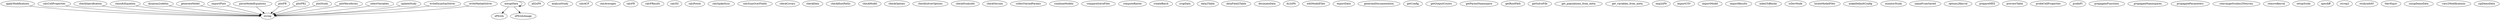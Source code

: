 /* Created by mdot for Matlab */
digraph m2html {
  applyModifications -> strrep;
  calcCellProperties -> strrep;
  checkSpecification -> strrep;
  classifyEquation -> strrep;
  dynasim2odefun -> strrep;
  generateModel -> strrep;
  importPlots -> strrep;
  mergeData -> mergeData;
  mergeData -> xPlt2ds;
  mergeData -> xPlt2dsImage;
  parseModelEquations -> strrep;
  plotFR -> strrep;
  plotFR2 -> strrep;
  plotStudy -> strrep;
  plotWaveforms -> strrep;
  selectVariables -> strrep;
  updateStudy -> strrep;
  writeDynaSimSolver -> strrep;
  writeMatlabSolver -> strrep;

  all2xPlt [URL="all2xPlt.html"];
  analyzeStudy [URL="analyzeStudy.html"];
  applyModifications [URL="applyModifications.html"];
  calcACF [URL="calcACF.html"];
  calcAverages [URL="calcAverages.html"];
  calcCellProperties [URL="calcCellProperties.html"];
  calcFR [URL="calcFR.html"];
  calcFRmulti [URL="calcFRmulti.html"];
  calcISI [URL="calcISI.html"];
  calcPower [URL="calcPower.html"];
  calcSpikeSync [URL="calcSpikeSync.html"];
  calcSumOverFields [URL="calcSumOverFields.html"];
  checkCovary [URL="checkCovary.html"];
  checkData [URL="checkData.html"];
  checkHostPaths [URL="checkHostPaths.html"];
  checkModel [URL="checkModel.html"];
  checkOptions [URL="checkOptions.html"];
  checkSolverOptions [URL="checkSolverOptions.html"];
  checkSpecification [URL="checkSpecification.html"];
  checkStudyinfo [URL="checkStudyinfo.html"];
  checkVersion [URL="checkVersion.html"];
  classifyEquation [URL="classifyEquation.html"];
  collectVariedParams [URL="collectVariedParams.html"];
  combineModels [URL="combineModels.html"];
  compareSolveFiles [URL="compareSolveFiles.html"];
  computeRaster [URL="computeRaster.html"];
  createBatch [URL="createBatch.html"];
  cropData [URL="cropData.html"];
  data2Table [URL="data2Table.html"];
  dataField2Table [URL="dataField2Table.html"];
  decimateData [URL="decimateData.html"];
  ds2xPlt [URL="ds2xPlt.html"];
  dynasim2odefun [URL="dynasim2odefun.html"];
  editModelFiles [URL="editModelFiles.html"];
  exportData [URL="exportData.html"];
  generateDocumentation [URL="generateDocumentation.html"];
  generateModel [URL="generateModel.html"];
  getConfig [URL="getConfig.html"];
  getOutputCounts [URL="getOutputCounts.html"];
  getParentNamespace [URL="getParentNamespace.html"];
  getRootPath [URL="getRootPath.html"];
  getSolveFile [URL="getSolveFile.html"];
  get_populations_from_meta [URL="get_populations_from_meta.html"];
  get_variables_from_meta [URL="get_variables_from_meta.html"];
  img2xPlt [URL="img2xPlt.html"];
  importCSV [URL="importCSV.html"];
  importModel [URL="importModel.html"];
  importPlots [URL="importPlots.html"];
  importResults [URL="importResults.html"];
  indexToBlocks [URL="indexToBlocks.html"];
  isDevMode [URL="isDevMode.html"];
  locateModelFiles [URL="locateModelFiles.html"];
  makeDefaultConfig [URL="makeDefaultConfig.html"];
  mergeData [URL="mergeData.html"];
  monitorStudy [URL="monitorStudy.html"];
  nameFromVaried [URL="nameFromVaried.html"];
  options2Keyval [URL="options2Keyval.html"];
  parseModelEquations [URL="parseModelEquations.html"];
  plotFR [URL="plotFR.html"];
  plotFR2 [URL="plotFR2.html"];
  plotStudy [URL="plotStudy.html"];
  plotWaveforms [URL="plotWaveforms.html"];
  prepareMEX [URL="prepareMEX.html"];
  previewTable [URL="previewTable.html"];
  probeCellProperties [URL="probeCellProperties.html"];
  probeFI [URL="probeFI.html"];
  propagateFunctions [URL="propagateFunctions.html"];
  propagateNamespaces [URL="propagateNamespaces.html"];
  propagateParameters [URL="propagateParameters.html"];
  rearrangeStudies2Neurons [URL="rearrangeStudies2Neurons.html"];
  removeKeyval [URL="removeKeyval.html"];
  selectVariables [URL="selectVariables.html"];
  setupStudy [URL="setupStudy.html"];
  specdiff [URL="specdiff.html"];
  strrep [URL="strrep.html"];
  strrep2 [URL="strrep2.html"];
  studyinfoIO [URL="studyinfoIO.html"];
  thevEquiv [URL="thevEquiv.html"];
  unzipDemoData [URL="unzipDemoData.html"];
  updateStudy [URL="updateStudy.html"];
  vary2Modifications [URL="vary2Modifications.html"];
  writeDynaSimSolver [URL="writeDynaSimSolver.html"];
  writeMatlabSolver [URL="writeMatlabSolver.html"];
  xPlt2ds [URL="xPlt2ds.html"];
  xPlt2dsImage [URL="xPlt2dsImage.html"];
  zipDemoData [URL="zipDemoData.html"];
}